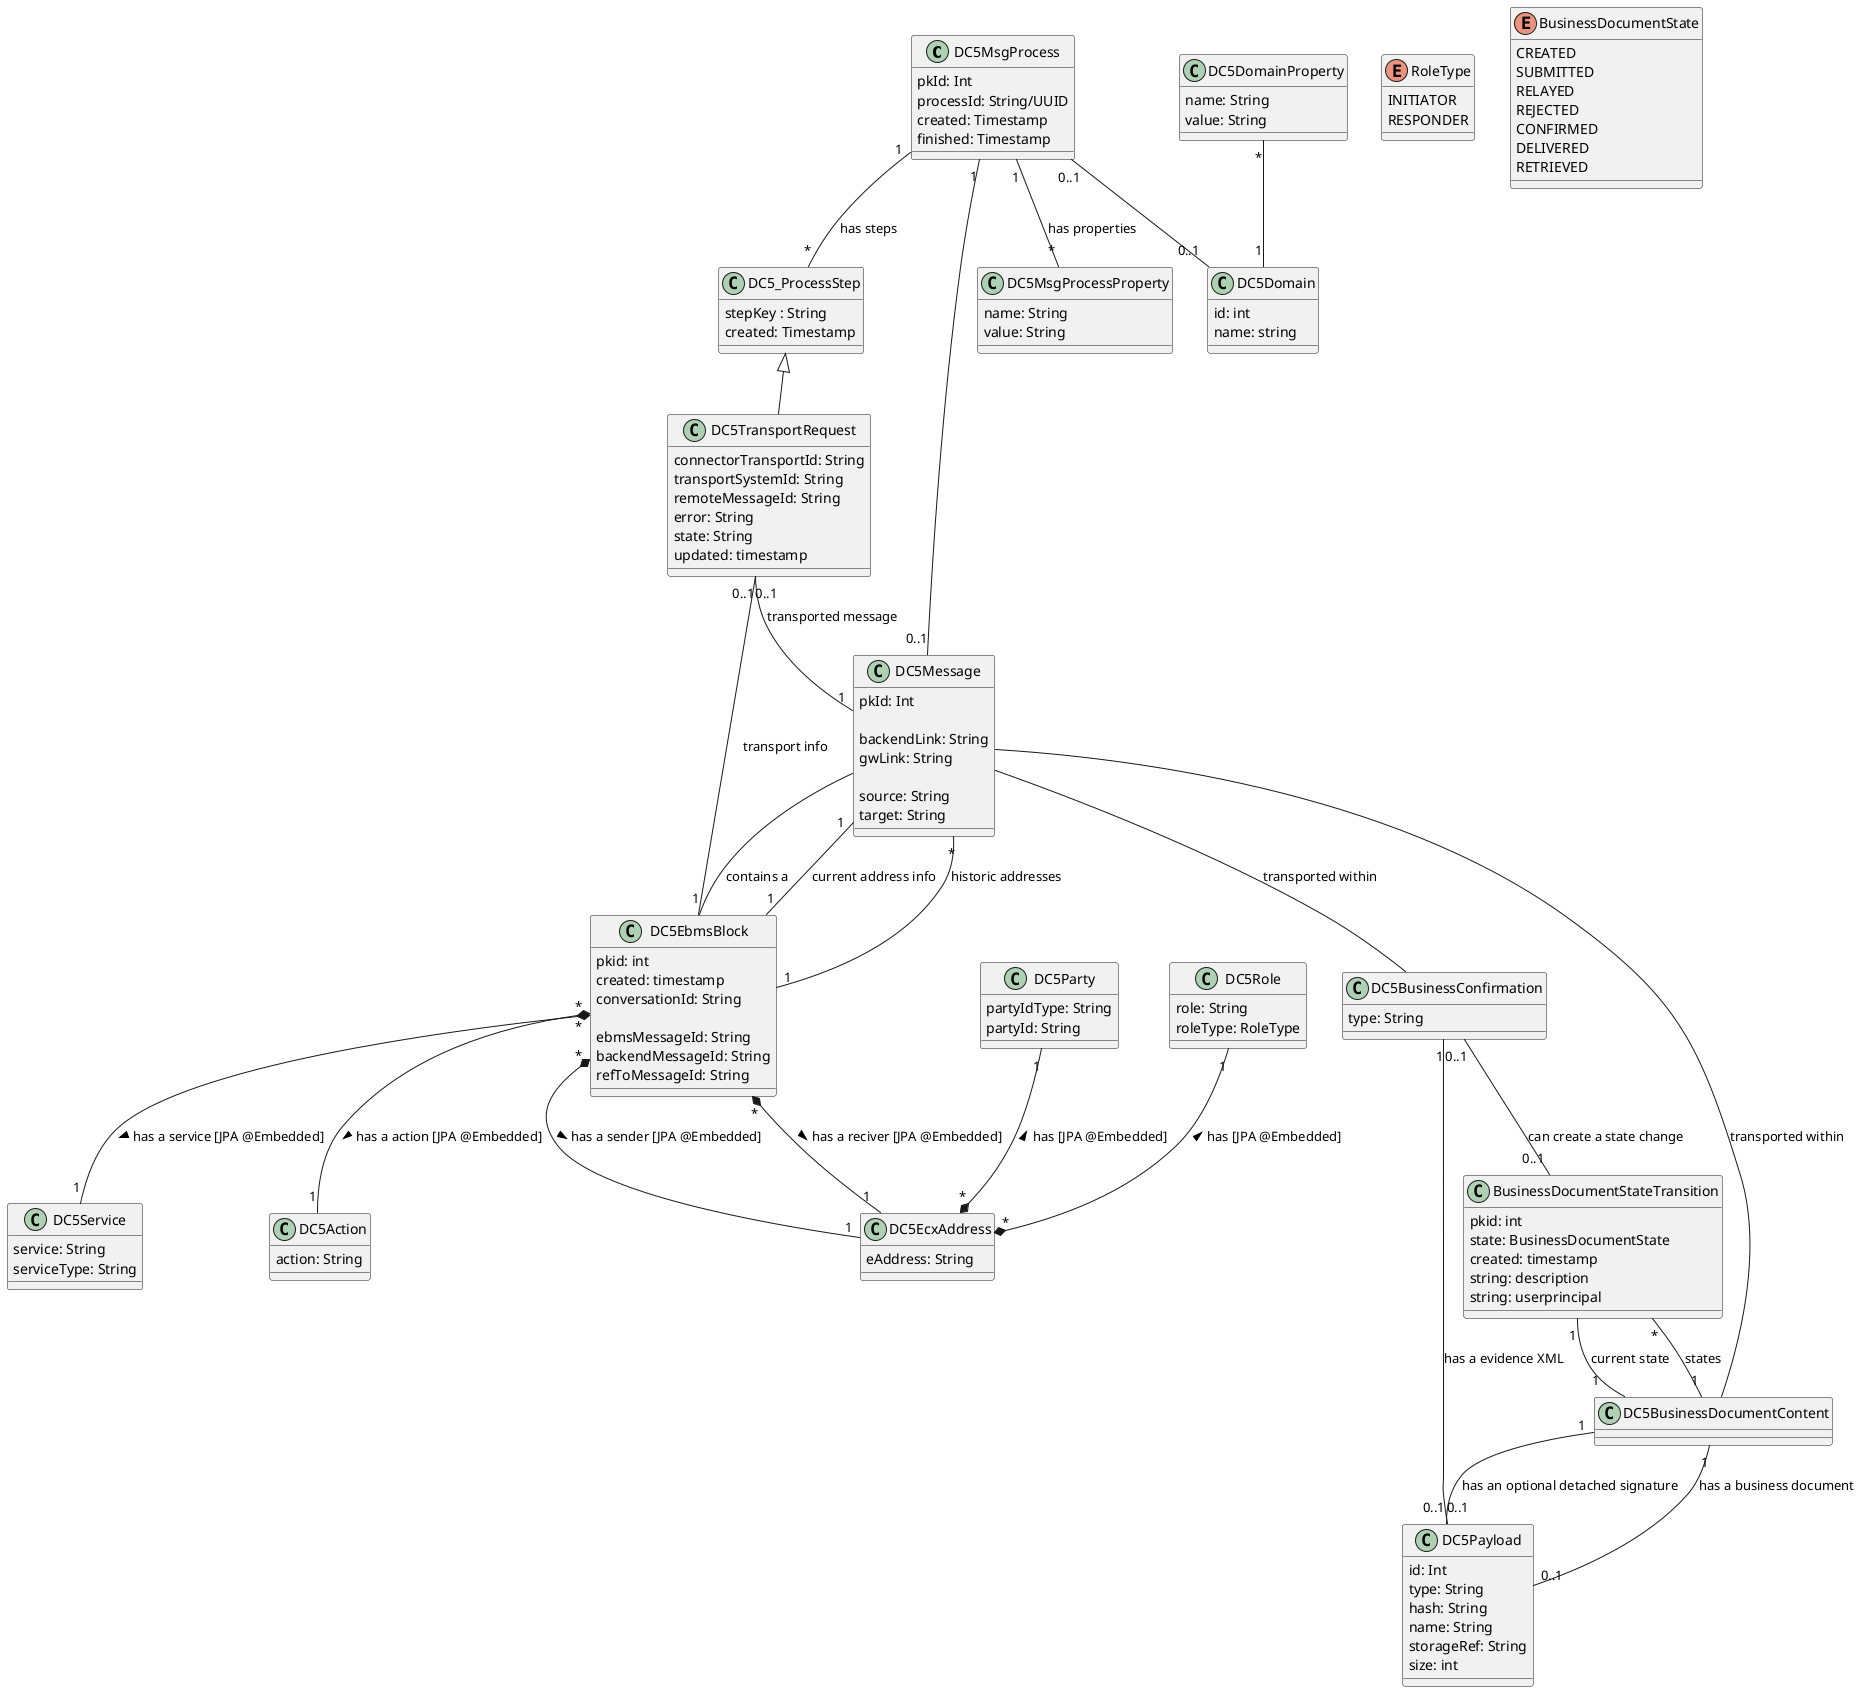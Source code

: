 @startuml

class DC5MsgProcess {
  pkId: Int
  processId: String/UUID
  created: Timestamp
  finished: Timestamp
}

class DC5MsgProcessProperty {
  name: String
  value: String
}

DC5MsgProcess "1" -- "*" DC5MsgProcessProperty : has properties

class DC5_ProcessStep {
  stepKey : String
  created: Timestamp
}

DC5MsgProcess "1" -- "*" DC5_ProcessStep : has steps

DC5MsgProcess "0..1" -- "0..1" DC5Domain

DC5MsgProcess "1" -- "0..1" DC5Message

class DC5Message {
  pkId: Int

  backendLink: String
  gwLink: String

  source: String
  target: String

}

DC5Message "1" -- "1" DC5EbmsBlock : current address info
DC5Message "*" -- "1" DC5EbmsBlock : historic addresses


class DC5EbmsBlock {
  pkid: int
  created: timestamp
  conversationId: String

  ebmsMessageId: String
  backendMessageId: String
  refToMessageId: String
}

DC5Message -- DC5EbmsBlock : contains a


DC5EbmsBlock "*" *-- "1" DC5EcxAddress : > has a sender [JPA @Embedded]
DC5EbmsBlock "*" *-- "1" DC5EcxAddress : > has a reciver [JPA @Embedded]
DC5EbmsBlock "*" *-- "1" DC5Service : > has a service [JPA @Embedded]
DC5EbmsBlock "*" *-- "1" DC5Action : > has a action [JPA @Embedded]

class DC5EcxAddress {
  eAddress: String
}

class DC5Action {
  action: String
}

class DC5Service {
  service: String
  serviceType: String
}

class DC5Party {
  partyIdType: String
  partyId: String
}

class DC5Role {
  role: String
  roleType: RoleType
}

DC5Role "1" --* "*" DC5EcxAddress : < has [JPA @Embedded]
DC5Party "1" --* "*" DC5EcxAddress : < has [JPA @Embedded]

enum RoleType {
  INITIATOR
  RESPONDER
}


enum BusinessDocumentState {
  CREATED
  SUBMITTED
  RELAYED
  REJECTED
  CONFIRMED
  DELIVERED
  RETRIEVED
}

class BusinessDocumentStateTransition {
  pkid: int
  state: BusinessDocumentState
  created: timestamp
  string: description
  string: userprincipal
}

BusinessDocumentStateTransition "1" --  "1" DC5BusinessDocumentContent : current state
BusinessDocumentStateTransition "*" --  "1" DC5BusinessDocumentContent : states




'BCM ... BusinessDocumentMessage
'class DC5BusinessDocumentContent {
'
'}

'BCM ... BusinessConfirmationMessage
class DC5BusinessConfirmation {
  type: String
}

DC5BusinessConfirmation "0..1" -- "0..1" BusinessDocumentStateTransition  : can create a state change

DC5Message -- DC5BusinessConfirmation: transported within
DC5Message -- DC5BusinessDocumentContent : transported within


'DC5BusinessConfirmation -- DC5Payload : has a business document


class DC5Payload {
  id: Int
  type: String
  hash: String
  name: String
  storageRef: String
  size: int
}


'class DC5Evidence {
'  type: String
'}


'DC5Message "1" -- "*" DC5Payload : has payloads

'DC5Payload "1" -- "0..1" DC5Evidence
'DC5Evidence "*" -- "1" DC5BusinessDocumentContent : is confirmed by

'class DC5BusinessDocument {
'
'}

'DC5BusinessDocument "1" -- "0..1" DetachedSignature : can have

'DC5Payload "1" -- "0..1" DC5BusinessDocument : can be
'DC5Payload "1" -- "0..1" DetachedSignature : can be

DC5BusinessConfirmation "1" -- "0..1" DC5Payload : has a evidence XML

DC5BusinessDocumentContent "1" -- "0..1" DC5Payload : has a business document
DC5BusinessDocumentContent "1" -- "0..1" DC5Payload : has an optional detached signature

'class DetachedSignature {
'}

class DC5Domain {
 id: int
 name: string
}


class DC5DomainProperty {
  name: String
  value: String
}

DC5DomainProperty "*" -- "1" DC5Domain

class DC5TransportRequest {
'  pkId: int
  'TODO: either message as JSON oder linked in DB to Message
  'message: String

  connectorTransportId: String
  'jms ID, cxf id, ...
  transportSystemId: String
  'remote message id: backend message id, ebms id
  remoteMessageId: String
  'error
  error: String
  state: String
  updated: timestamp
}

DC5_ProcessStep ^-- DC5TransportRequest

DC5TransportRequest "0..1" -- "1" DC5EbmsBlock : transport info
DC5TransportRequest "0..1" -- "1" DC5Message : transported message



@enduml